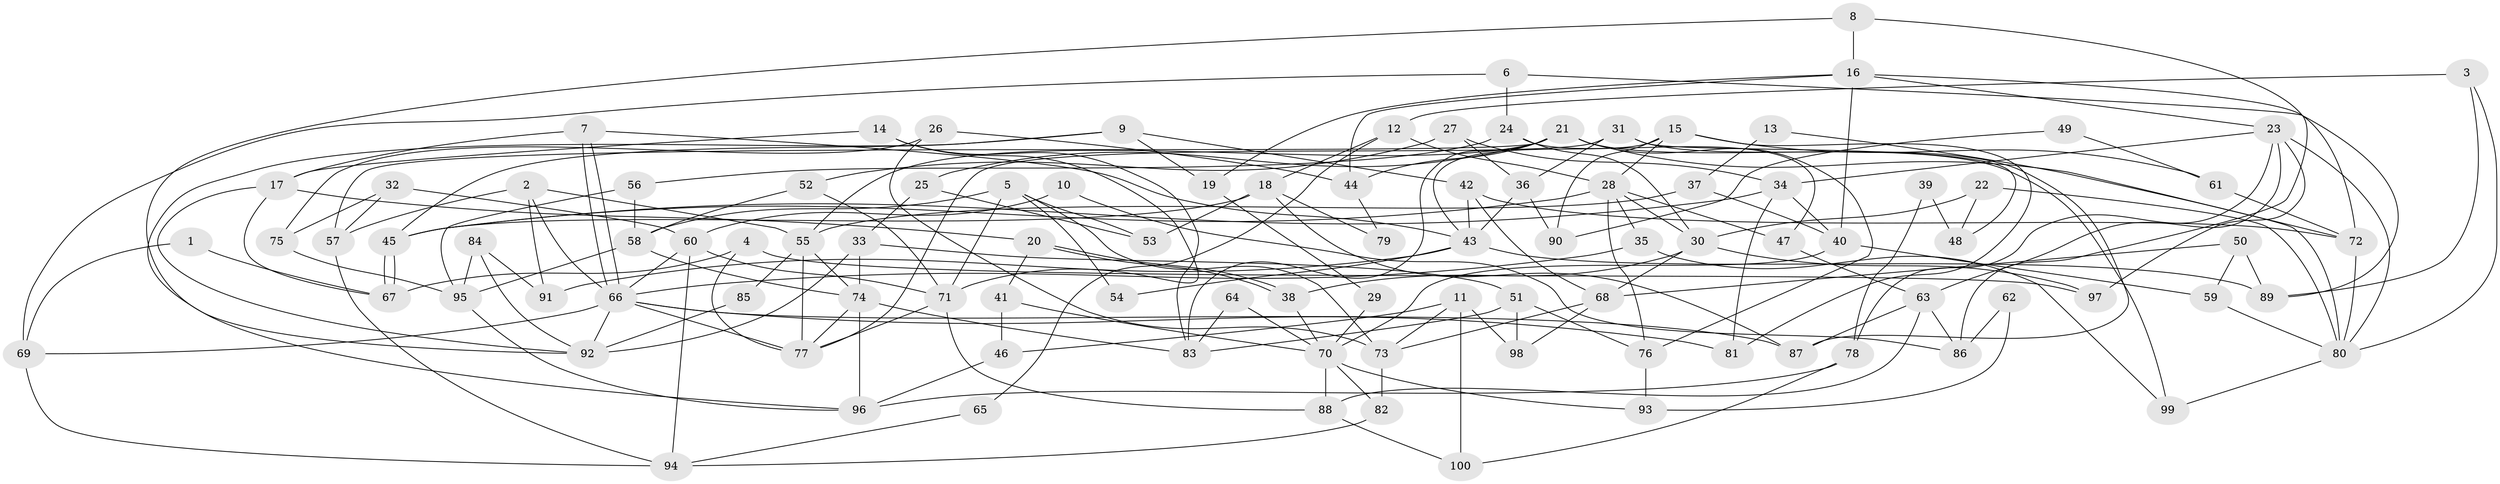 // Generated by graph-tools (version 1.1) at 2025/36/03/09/25 02:36:16]
// undirected, 100 vertices, 200 edges
graph export_dot {
graph [start="1"]
  node [color=gray90,style=filled];
  1;
  2;
  3;
  4;
  5;
  6;
  7;
  8;
  9;
  10;
  11;
  12;
  13;
  14;
  15;
  16;
  17;
  18;
  19;
  20;
  21;
  22;
  23;
  24;
  25;
  26;
  27;
  28;
  29;
  30;
  31;
  32;
  33;
  34;
  35;
  36;
  37;
  38;
  39;
  40;
  41;
  42;
  43;
  44;
  45;
  46;
  47;
  48;
  49;
  50;
  51;
  52;
  53;
  54;
  55;
  56;
  57;
  58;
  59;
  60;
  61;
  62;
  63;
  64;
  65;
  66;
  67;
  68;
  69;
  70;
  71;
  72;
  73;
  74;
  75;
  76;
  77;
  78;
  79;
  80;
  81;
  82;
  83;
  84;
  85;
  86;
  87;
  88;
  89;
  90;
  91;
  92;
  93;
  94;
  95;
  96;
  97;
  98;
  99;
  100;
  1 -- 69;
  1 -- 67;
  2 -- 55;
  2 -- 66;
  2 -- 57;
  2 -- 91;
  3 -- 80;
  3 -- 89;
  3 -- 12;
  4 -- 77;
  4 -- 97;
  4 -- 67;
  5 -- 58;
  5 -- 73;
  5 -- 53;
  5 -- 54;
  5 -- 71;
  6 -- 89;
  6 -- 24;
  6 -- 69;
  7 -- 17;
  7 -- 66;
  7 -- 66;
  7 -- 43;
  8 -- 16;
  8 -- 92;
  8 -- 86;
  9 -- 45;
  9 -- 42;
  9 -- 19;
  9 -- 96;
  10 -- 60;
  10 -- 86;
  11 -- 98;
  11 -- 73;
  11 -- 46;
  11 -- 100;
  12 -- 18;
  12 -- 28;
  12 -- 65;
  13 -- 80;
  13 -- 37;
  14 -- 83;
  14 -- 71;
  14 -- 17;
  15 -- 28;
  15 -- 43;
  15 -- 61;
  15 -- 81;
  15 -- 90;
  16 -- 72;
  16 -- 40;
  16 -- 19;
  16 -- 23;
  16 -- 44;
  17 -- 67;
  17 -- 20;
  17 -- 92;
  18 -- 45;
  18 -- 87;
  18 -- 53;
  18 -- 79;
  19 -- 29;
  20 -- 38;
  20 -- 38;
  20 -- 41;
  21 -- 57;
  21 -- 76;
  21 -- 25;
  21 -- 44;
  21 -- 55;
  21 -- 72;
  21 -- 83;
  21 -- 99;
  22 -- 80;
  22 -- 30;
  22 -- 48;
  23 -- 34;
  23 -- 63;
  23 -- 78;
  23 -- 80;
  23 -- 97;
  24 -- 30;
  24 -- 47;
  24 -- 56;
  25 -- 53;
  25 -- 33;
  26 -- 75;
  26 -- 44;
  26 -- 73;
  27 -- 36;
  27 -- 52;
  27 -- 34;
  28 -- 45;
  28 -- 30;
  28 -- 35;
  28 -- 47;
  28 -- 76;
  29 -- 70;
  30 -- 38;
  30 -- 68;
  30 -- 97;
  31 -- 87;
  31 -- 77;
  31 -- 36;
  31 -- 48;
  32 -- 57;
  32 -- 60;
  32 -- 75;
  33 -- 74;
  33 -- 51;
  33 -- 92;
  34 -- 81;
  34 -- 40;
  34 -- 45;
  35 -- 66;
  35 -- 99;
  36 -- 43;
  36 -- 90;
  37 -- 40;
  37 -- 55;
  38 -- 70;
  39 -- 48;
  39 -- 78;
  40 -- 70;
  40 -- 59;
  41 -- 70;
  41 -- 46;
  42 -- 43;
  42 -- 72;
  42 -- 68;
  43 -- 91;
  43 -- 54;
  43 -- 89;
  44 -- 79;
  45 -- 67;
  45 -- 67;
  46 -- 96;
  47 -- 63;
  49 -- 90;
  49 -- 61;
  50 -- 59;
  50 -- 68;
  50 -- 89;
  51 -- 83;
  51 -- 76;
  51 -- 98;
  52 -- 58;
  52 -- 71;
  55 -- 74;
  55 -- 77;
  55 -- 85;
  56 -- 95;
  56 -- 58;
  57 -- 94;
  58 -- 74;
  58 -- 95;
  59 -- 80;
  60 -- 71;
  60 -- 66;
  60 -- 94;
  61 -- 72;
  62 -- 93;
  62 -- 86;
  63 -- 88;
  63 -- 86;
  63 -- 87;
  64 -- 83;
  64 -- 70;
  65 -- 94;
  66 -- 92;
  66 -- 69;
  66 -- 77;
  66 -- 81;
  66 -- 87;
  68 -- 73;
  68 -- 98;
  69 -- 94;
  70 -- 82;
  70 -- 88;
  70 -- 93;
  71 -- 77;
  71 -- 88;
  72 -- 80;
  73 -- 82;
  74 -- 96;
  74 -- 77;
  74 -- 83;
  75 -- 95;
  76 -- 93;
  78 -- 96;
  78 -- 100;
  80 -- 99;
  82 -- 94;
  84 -- 95;
  84 -- 92;
  84 -- 91;
  85 -- 92;
  88 -- 100;
  95 -- 96;
}
